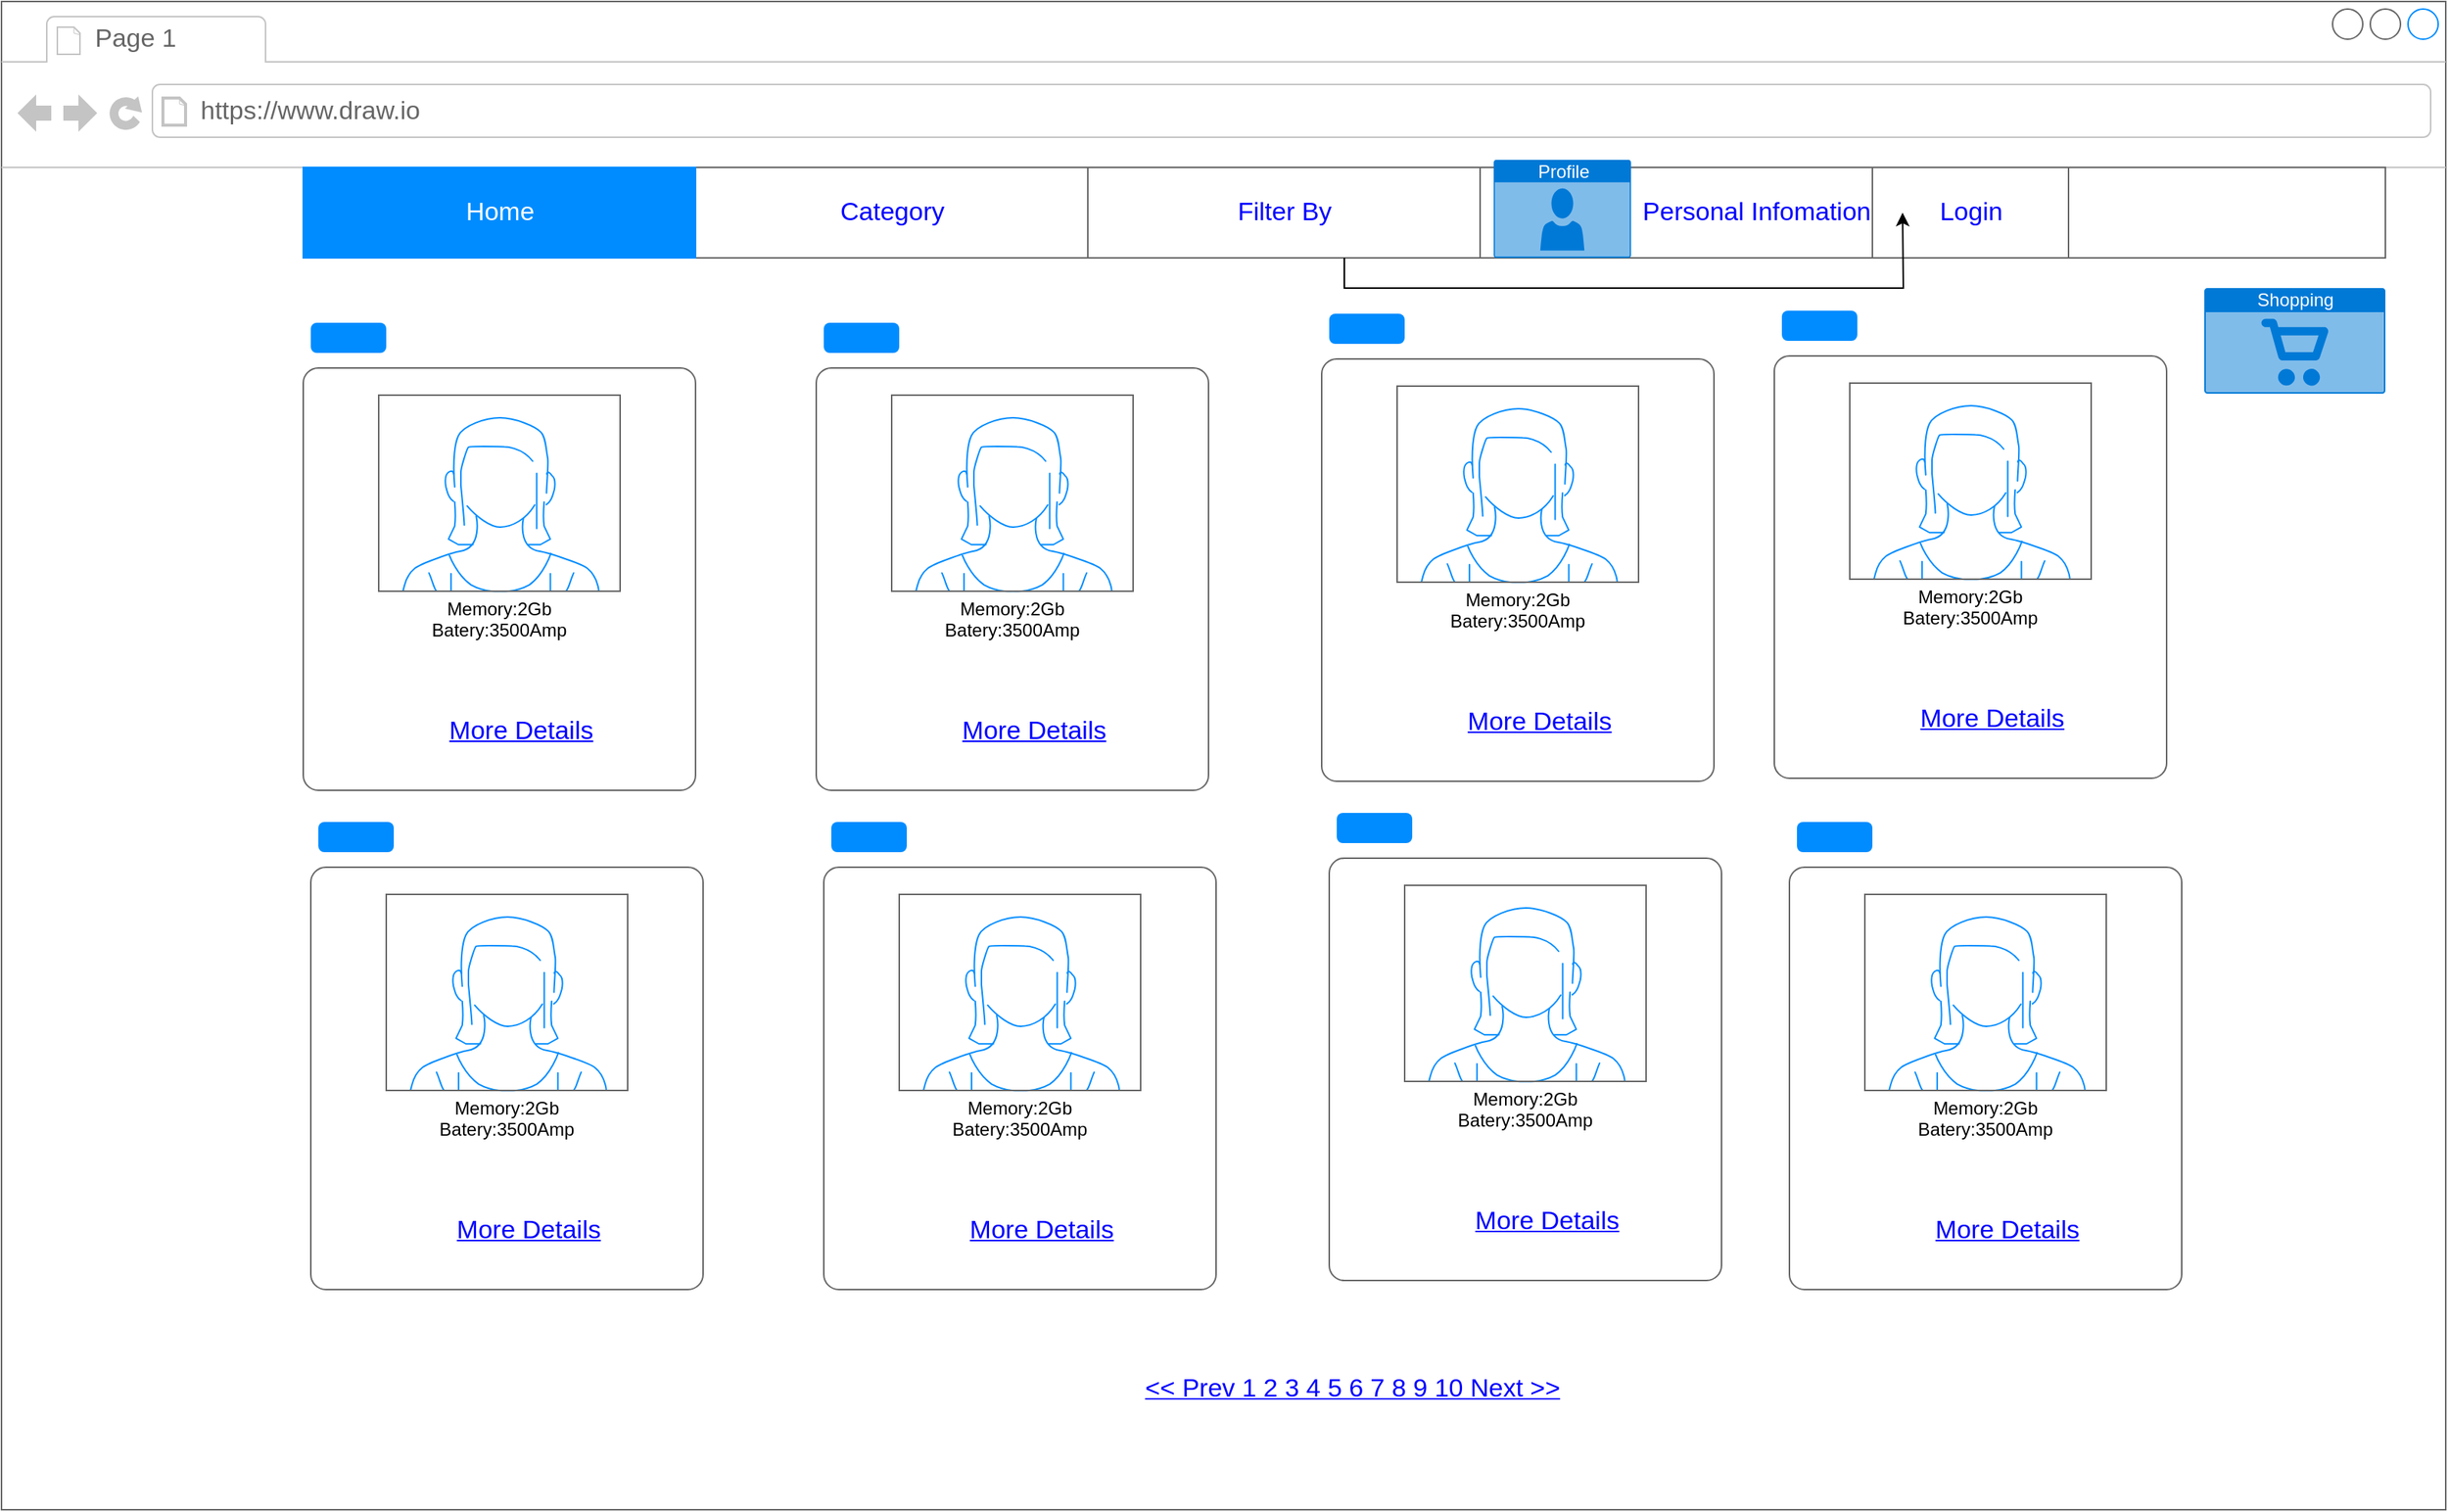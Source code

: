 <mxfile version="11.1.4" type="device"><diagram id="XlabU6uQzQpOTzzucFDB" name="Page-1"><mxGraphModel dx="1734" dy="2162" grid="1" gridSize="10" guides="1" tooltips="1" connect="1" arrows="1" fold="1" page="1" pageScale="1" pageWidth="850" pageHeight="1100" math="0" shadow="0"><root><mxCell id="0"/><mxCell id="1" parent="0"/><mxCell id="XOxTTrAazwjtZgJ53Br8-1" value="" style="strokeWidth=1;shadow=0;dashed=0;align=center;html=1;shape=mxgraph.mockup.containers.browserWindow;rSize=0;fillColor=#ffffff;strokeColor=#666666;strokeColor2=#008cff;strokeColor3=#c4c4c4;mainText=,;recursiveResize=0;" vertex="1" parent="1"><mxGeometry x="140" y="-100" width="1620" height="1000" as="geometry"/></mxCell><mxCell id="XOxTTrAazwjtZgJ53Br8-2" value="Page 1" style="strokeWidth=1;shadow=0;dashed=0;align=center;html=1;shape=mxgraph.mockup.containers.anchor;fontSize=17;fontColor=#666666;align=left;" vertex="1" parent="XOxTTrAazwjtZgJ53Br8-1"><mxGeometry x="60" y="12" width="110" height="26" as="geometry"/></mxCell><mxCell id="XOxTTrAazwjtZgJ53Br8-3" value="https://www.draw.io" style="strokeWidth=1;shadow=0;dashed=0;align=center;html=1;shape=mxgraph.mockup.containers.anchor;rSize=0;fontSize=17;fontColor=#666666;align=left;" vertex="1" parent="XOxTTrAazwjtZgJ53Br8-1"><mxGeometry x="130" y="60" width="250" height="26" as="geometry"/></mxCell><mxCell id="XOxTTrAazwjtZgJ53Br8-4" value="" style="strokeWidth=1;shadow=0;dashed=0;align=center;html=1;shape=mxgraph.mockup.text.rrect;rSize=0;fillColor=#ffffff;strokeColor=#666666;" vertex="1" parent="XOxTTrAazwjtZgJ53Br8-1"><mxGeometry x="200" y="110" width="1380" height="60" as="geometry"/></mxCell><mxCell id="XOxTTrAazwjtZgJ53Br8-5" value="Category" style="strokeColor=inherit;fillColor=inherit;gradientColor=inherit;strokeWidth=1;shadow=0;dashed=0;align=center;html=1;shape=mxgraph.mockup.text.rrect;rSize=0;fontSize=17;fontColor=#0000ff;" vertex="1" parent="XOxTTrAazwjtZgJ53Br8-4"><mxGeometry x="260" width="260" height="60" as="geometry"/></mxCell><mxCell id="XOxTTrAazwjtZgJ53Br8-6" value="Filter By" style="strokeColor=inherit;fillColor=inherit;gradientColor=inherit;strokeWidth=1;shadow=0;dashed=0;align=center;html=1;shape=mxgraph.mockup.text.rrect;rSize=0;fontSize=17;fontColor=#0000ff;" vertex="1" parent="XOxTTrAazwjtZgJ53Br8-4"><mxGeometry x="520" width="260" height="60" as="geometry"/></mxCell><mxCell id="XOxTTrAazwjtZgJ53Br8-7" value="Personal Infomation" style="strokeColor=inherit;fillColor=inherit;gradientColor=inherit;strokeWidth=1;shadow=0;dashed=0;align=right;html=1;shape=mxgraph.mockup.text.rrect;rSize=0;fontSize=17;fontColor=#0000ff;" vertex="1" parent="XOxTTrAazwjtZgJ53Br8-4"><mxGeometry x="780" width="260" height="60" as="geometry"/></mxCell><mxCell id="XOxTTrAazwjtZgJ53Br8-48" value="Login" style="strokeColor=inherit;fillColor=inherit;gradientColor=inherit;strokeWidth=1;shadow=0;dashed=0;align=center;html=1;shape=mxgraph.mockup.text.rrect;rSize=0;fontSize=17;fontColor=#0000ff;" vertex="1" parent="XOxTTrAazwjtZgJ53Br8-4"><mxGeometry x="1040" width="130" height="60" as="geometry"/></mxCell><mxCell id="XOxTTrAazwjtZgJ53Br8-8" value="Home" style="strokeWidth=1;shadow=0;dashed=0;align=center;html=1;shape=mxgraph.mockup.text.rrect;rSize=0;fontSize=17;fontColor=#ffffff;fillColor=#008cff;strokeColor=#008cff;" vertex="1" parent="XOxTTrAazwjtZgJ53Br8-4"><mxGeometry width="260" height="60" as="geometry"/></mxCell><mxCell id="XOxTTrAazwjtZgJ53Br8-51" value="" style="edgeStyle=orthogonalEdgeStyle;rounded=0;orthogonalLoop=1;jettySize=auto;html=1;" edge="1" parent="XOxTTrAazwjtZgJ53Br8-4" source="XOxTTrAazwjtZgJ53Br8-4"><mxGeometry relative="1" as="geometry"><mxPoint x="1060" y="30" as="targetPoint"/></mxGeometry></mxCell><mxCell id="XOxTTrAazwjtZgJ53Br8-30" value="" style="group" vertex="1" connectable="0" parent="XOxTTrAazwjtZgJ53Br8-1"><mxGeometry x="200" y="227" width="935" height="296" as="geometry"/></mxCell><mxCell id="XOxTTrAazwjtZgJ53Br8-14" value="" style="shape=mxgraph.mockup.containers.marginRect;rectMarginTop=10;strokeColor=#666666;fillColor=#ffffff;strokeWidth=1;dashed=0;rounded=1;arcSize=5;recursiveResize=0;" vertex="1" parent="XOxTTrAazwjtZgJ53Br8-30"><mxGeometry y="6" width="260" height="290" as="geometry"/></mxCell><mxCell id="XOxTTrAazwjtZgJ53Br8-15" value="" style="shape=rect;strokeColor=none;fillColor=#008cff;strokeWidth=1;dashed=0;rounded=1;arcSize=20;fontColor=#ffffff;fontSize=17;spacing=2;spacingTop=-2;align=left;autosize=1;spacingLeft=4;resizeWidth=0;resizeHeight=0;perimeter=none;" vertex="1" parent="XOxTTrAazwjtZgJ53Br8-14"><mxGeometry x="5" y="-20" width="50" height="20" as="geometry"/></mxCell><mxCell id="XOxTTrAazwjtZgJ53Br8-11" value="" style="verticalLabelPosition=bottom;shadow=0;dashed=0;align=center;html=1;verticalAlign=top;strokeWidth=1;shape=mxgraph.mockup.containers.userFemale;strokeColor=#666666;strokeColor2=#008cff;fillColor=#ffffff;" vertex="1" parent="XOxTTrAazwjtZgJ53Br8-14"><mxGeometry x="50" y="28" width="160" height="130" as="geometry"/></mxCell><mxCell id="XOxTTrAazwjtZgJ53Br8-16" value="More Details" style="shape=rectangle;strokeColor=none;fillColor=none;linkText=;fontSize=17;fontColor=#0000ff;fontStyle=4;html=1;align=center;" vertex="1" parent="XOxTTrAazwjtZgJ53Br8-14"><mxGeometry x="84" y="236" width="120" height="30" as="geometry"/></mxCell><mxCell id="XOxTTrAazwjtZgJ53Br8-17" value="Memory:2Gb&lt;br&gt;Batery:3500Amp" style="text;spacingTop=-5;fillColor=#ffffff;whiteSpace=wrap;html=1;align=center;fontSize=12;fontFamily=Helvetica;fillColor=none;strokeColor=none;" vertex="1" parent="XOxTTrAazwjtZgJ53Br8-14"><mxGeometry x="5" y="161" width="250" height="90" as="geometry"/></mxCell><mxCell id="XOxTTrAazwjtZgJ53Br8-18" value="" style="shape=mxgraph.mockup.containers.marginRect;rectMarginTop=10;strokeColor=#666666;fillColor=#ffffff;strokeWidth=1;dashed=0;rounded=1;arcSize=5;recursiveResize=0;" vertex="1" parent="XOxTTrAazwjtZgJ53Br8-30"><mxGeometry x="340" y="6" width="260" height="290" as="geometry"/></mxCell><mxCell id="XOxTTrAazwjtZgJ53Br8-19" value="" style="shape=rect;strokeColor=none;fillColor=#008cff;strokeWidth=1;dashed=0;rounded=1;arcSize=20;fontColor=#ffffff;fontSize=17;spacing=2;spacingTop=-2;align=left;autosize=1;spacingLeft=4;resizeWidth=0;resizeHeight=0;perimeter=none;" vertex="1" parent="XOxTTrAazwjtZgJ53Br8-18"><mxGeometry x="5" y="-20" width="50" height="20" as="geometry"/></mxCell><mxCell id="XOxTTrAazwjtZgJ53Br8-20" value="" style="verticalLabelPosition=bottom;shadow=0;dashed=0;align=center;html=1;verticalAlign=top;strokeWidth=1;shape=mxgraph.mockup.containers.userFemale;strokeColor=#666666;strokeColor2=#008cff;fillColor=#ffffff;" vertex="1" parent="XOxTTrAazwjtZgJ53Br8-18"><mxGeometry x="50" y="28" width="160" height="130" as="geometry"/></mxCell><mxCell id="XOxTTrAazwjtZgJ53Br8-21" value="More Details" style="shape=rectangle;strokeColor=none;fillColor=none;linkText=;fontSize=17;fontColor=#0000ff;fontStyle=4;html=1;align=center;" vertex="1" parent="XOxTTrAazwjtZgJ53Br8-18"><mxGeometry x="84" y="236" width="120" height="30" as="geometry"/></mxCell><mxCell id="XOxTTrAazwjtZgJ53Br8-22" value="Memory:2Gb&lt;br&gt;Batery:3500Amp" style="text;spacingTop=-5;fillColor=#ffffff;whiteSpace=wrap;html=1;align=center;fontSize=12;fontFamily=Helvetica;fillColor=none;strokeColor=none;" vertex="1" parent="XOxTTrAazwjtZgJ53Br8-18"><mxGeometry x="5" y="161" width="250" height="90" as="geometry"/></mxCell><mxCell id="XOxTTrAazwjtZgJ53Br8-23" value="" style="shape=mxgraph.mockup.containers.marginRect;rectMarginTop=10;strokeColor=#666666;fillColor=#ffffff;strokeWidth=1;dashed=0;rounded=1;arcSize=5;recursiveResize=0;" vertex="1" parent="XOxTTrAazwjtZgJ53Br8-30"><mxGeometry x="675" width="260" height="290" as="geometry"/></mxCell><mxCell id="XOxTTrAazwjtZgJ53Br8-24" value="" style="shape=rect;strokeColor=none;fillColor=#008cff;strokeWidth=1;dashed=0;rounded=1;arcSize=20;fontColor=#ffffff;fontSize=17;spacing=2;spacingTop=-2;align=left;autosize=1;spacingLeft=4;resizeWidth=0;resizeHeight=0;perimeter=none;" vertex="1" parent="XOxTTrAazwjtZgJ53Br8-23"><mxGeometry x="5" y="-20" width="50" height="20" as="geometry"/></mxCell><mxCell id="XOxTTrAazwjtZgJ53Br8-25" value="" style="verticalLabelPosition=bottom;shadow=0;dashed=0;align=center;html=1;verticalAlign=top;strokeWidth=1;shape=mxgraph.mockup.containers.userFemale;strokeColor=#666666;strokeColor2=#008cff;fillColor=#ffffff;" vertex="1" parent="XOxTTrAazwjtZgJ53Br8-23"><mxGeometry x="50" y="28" width="160" height="130" as="geometry"/></mxCell><mxCell id="XOxTTrAazwjtZgJ53Br8-26" value="More Details" style="shape=rectangle;strokeColor=none;fillColor=none;linkText=;fontSize=17;fontColor=#0000ff;fontStyle=4;html=1;align=center;" vertex="1" parent="XOxTTrAazwjtZgJ53Br8-23"><mxGeometry x="84" y="236" width="120" height="30" as="geometry"/></mxCell><mxCell id="XOxTTrAazwjtZgJ53Br8-27" value="Memory:2Gb&lt;br&gt;Batery:3500Amp" style="text;spacingTop=-5;fillColor=#ffffff;whiteSpace=wrap;html=1;align=center;fontSize=12;fontFamily=Helvetica;fillColor=none;strokeColor=none;" vertex="1" parent="XOxTTrAazwjtZgJ53Br8-23"><mxGeometry x="5" y="161" width="250" height="90" as="geometry"/></mxCell><mxCell id="XOxTTrAazwjtZgJ53Br8-47" value="&lt;&lt; Prev 1 2 3 4 5 6 7 8 9 10 Next &gt;&gt;" style="strokeWidth=1;shadow=0;dashed=0;align=center;html=1;shape=mxgraph.mockup.navigation.pagination;linkText=;fontSize=17;fontColor=#0000ff;fontStyle=4;" vertex="1" parent="XOxTTrAazwjtZgJ53Br8-1"><mxGeometry x="720" y="905" width="350" height="30" as="geometry"/></mxCell><mxCell id="XOxTTrAazwjtZgJ53Br8-32" value="" style="shape=mxgraph.mockup.containers.marginRect;rectMarginTop=10;strokeColor=#666666;fillColor=#ffffff;strokeWidth=1;dashed=0;rounded=1;arcSize=5;recursiveResize=0;" vertex="1" parent="XOxTTrAazwjtZgJ53Br8-1"><mxGeometry x="205" y="564" width="260" height="290" as="geometry"/></mxCell><mxCell id="XOxTTrAazwjtZgJ53Br8-33" value="" style="shape=rect;strokeColor=none;fillColor=#008cff;strokeWidth=1;dashed=0;rounded=1;arcSize=20;fontColor=#ffffff;fontSize=17;spacing=2;spacingTop=-2;align=left;autosize=1;spacingLeft=4;resizeWidth=0;resizeHeight=0;perimeter=none;" vertex="1" parent="XOxTTrAazwjtZgJ53Br8-32"><mxGeometry x="5" y="-20" width="50" height="20" as="geometry"/></mxCell><mxCell id="XOxTTrAazwjtZgJ53Br8-34" value="" style="verticalLabelPosition=bottom;shadow=0;dashed=0;align=center;html=1;verticalAlign=top;strokeWidth=1;shape=mxgraph.mockup.containers.userFemale;strokeColor=#666666;strokeColor2=#008cff;fillColor=#ffffff;" vertex="1" parent="XOxTTrAazwjtZgJ53Br8-32"><mxGeometry x="50" y="28" width="160" height="130" as="geometry"/></mxCell><mxCell id="XOxTTrAazwjtZgJ53Br8-35" value="More Details" style="shape=rectangle;strokeColor=none;fillColor=none;linkText=;fontSize=17;fontColor=#0000ff;fontStyle=4;html=1;align=center;" vertex="1" parent="XOxTTrAazwjtZgJ53Br8-32"><mxGeometry x="84" y="236" width="120" height="30" as="geometry"/></mxCell><mxCell id="XOxTTrAazwjtZgJ53Br8-36" value="Memory:2Gb&lt;br&gt;Batery:3500Amp" style="text;spacingTop=-5;fillColor=#ffffff;whiteSpace=wrap;html=1;align=center;fontSize=12;fontFamily=Helvetica;fillColor=none;strokeColor=none;" vertex="1" parent="XOxTTrAazwjtZgJ53Br8-32"><mxGeometry x="5" y="161" width="250" height="90" as="geometry"/></mxCell><mxCell id="XOxTTrAazwjtZgJ53Br8-37" value="" style="shape=mxgraph.mockup.containers.marginRect;rectMarginTop=10;strokeColor=#666666;fillColor=#ffffff;strokeWidth=1;dashed=0;rounded=1;arcSize=5;recursiveResize=0;" vertex="1" parent="XOxTTrAazwjtZgJ53Br8-1"><mxGeometry x="545" y="564" width="260" height="290" as="geometry"/></mxCell><mxCell id="XOxTTrAazwjtZgJ53Br8-38" value="" style="shape=rect;strokeColor=none;fillColor=#008cff;strokeWidth=1;dashed=0;rounded=1;arcSize=20;fontColor=#ffffff;fontSize=17;spacing=2;spacingTop=-2;align=left;autosize=1;spacingLeft=4;resizeWidth=0;resizeHeight=0;perimeter=none;" vertex="1" parent="XOxTTrAazwjtZgJ53Br8-37"><mxGeometry x="5" y="-20" width="50" height="20" as="geometry"/></mxCell><mxCell id="XOxTTrAazwjtZgJ53Br8-39" value="" style="verticalLabelPosition=bottom;shadow=0;dashed=0;align=center;html=1;verticalAlign=top;strokeWidth=1;shape=mxgraph.mockup.containers.userFemale;strokeColor=#666666;strokeColor2=#008cff;fillColor=#ffffff;" vertex="1" parent="XOxTTrAazwjtZgJ53Br8-37"><mxGeometry x="50" y="28" width="160" height="130" as="geometry"/></mxCell><mxCell id="XOxTTrAazwjtZgJ53Br8-40" value="More Details" style="shape=rectangle;strokeColor=none;fillColor=none;linkText=;fontSize=17;fontColor=#0000ff;fontStyle=4;html=1;align=center;" vertex="1" parent="XOxTTrAazwjtZgJ53Br8-37"><mxGeometry x="84" y="236" width="120" height="30" as="geometry"/></mxCell><mxCell id="XOxTTrAazwjtZgJ53Br8-41" value="Memory:2Gb&lt;br&gt;Batery:3500Amp" style="text;spacingTop=-5;fillColor=#ffffff;whiteSpace=wrap;html=1;align=center;fontSize=12;fontFamily=Helvetica;fillColor=none;strokeColor=none;" vertex="1" parent="XOxTTrAazwjtZgJ53Br8-37"><mxGeometry x="5" y="161" width="250" height="90" as="geometry"/></mxCell><mxCell id="XOxTTrAazwjtZgJ53Br8-42" value="" style="shape=mxgraph.mockup.containers.marginRect;rectMarginTop=10;strokeColor=#666666;fillColor=#ffffff;strokeWidth=1;dashed=0;rounded=1;arcSize=5;recursiveResize=0;" vertex="1" parent="XOxTTrAazwjtZgJ53Br8-1"><mxGeometry x="880" y="558" width="260" height="290" as="geometry"/></mxCell><mxCell id="XOxTTrAazwjtZgJ53Br8-43" value="" style="shape=rect;strokeColor=none;fillColor=#008cff;strokeWidth=1;dashed=0;rounded=1;arcSize=20;fontColor=#ffffff;fontSize=17;spacing=2;spacingTop=-2;align=left;autosize=1;spacingLeft=4;resizeWidth=0;resizeHeight=0;perimeter=none;" vertex="1" parent="XOxTTrAazwjtZgJ53Br8-42"><mxGeometry x="5" y="-20" width="50" height="20" as="geometry"/></mxCell><mxCell id="XOxTTrAazwjtZgJ53Br8-44" value="" style="verticalLabelPosition=bottom;shadow=0;dashed=0;align=center;html=1;verticalAlign=top;strokeWidth=1;shape=mxgraph.mockup.containers.userFemale;strokeColor=#666666;strokeColor2=#008cff;fillColor=#ffffff;" vertex="1" parent="XOxTTrAazwjtZgJ53Br8-42"><mxGeometry x="50" y="28" width="160" height="130" as="geometry"/></mxCell><mxCell id="XOxTTrAazwjtZgJ53Br8-45" value="More Details" style="shape=rectangle;strokeColor=none;fillColor=none;linkText=;fontSize=17;fontColor=#0000ff;fontStyle=4;html=1;align=center;" vertex="1" parent="XOxTTrAazwjtZgJ53Br8-42"><mxGeometry x="84" y="236" width="120" height="30" as="geometry"/></mxCell><mxCell id="XOxTTrAazwjtZgJ53Br8-46" value="Memory:2Gb&lt;br&gt;Batery:3500Amp" style="text;spacingTop=-5;fillColor=#ffffff;whiteSpace=wrap;html=1;align=center;fontSize=12;fontFamily=Helvetica;fillColor=none;strokeColor=none;" vertex="1" parent="XOxTTrAazwjtZgJ53Br8-42"><mxGeometry x="5" y="161" width="250" height="90" as="geometry"/></mxCell><mxCell id="XOxTTrAazwjtZgJ53Br8-52" value="" style="shape=mxgraph.mockup.containers.marginRect;rectMarginTop=10;strokeColor=#666666;fillColor=#ffffff;strokeWidth=1;dashed=0;rounded=1;arcSize=5;recursiveResize=0;" vertex="1" parent="XOxTTrAazwjtZgJ53Br8-1"><mxGeometry x="1175" y="225" width="260" height="290" as="geometry"/></mxCell><mxCell id="XOxTTrAazwjtZgJ53Br8-53" value="" style="shape=rect;strokeColor=none;fillColor=#008cff;strokeWidth=1;dashed=0;rounded=1;arcSize=20;fontColor=#ffffff;fontSize=17;spacing=2;spacingTop=-2;align=left;autosize=1;spacingLeft=4;resizeWidth=0;resizeHeight=0;perimeter=none;" vertex="1" parent="XOxTTrAazwjtZgJ53Br8-52"><mxGeometry x="5" y="-20" width="50" height="20" as="geometry"/></mxCell><mxCell id="XOxTTrAazwjtZgJ53Br8-54" value="" style="verticalLabelPosition=bottom;shadow=0;dashed=0;align=center;html=1;verticalAlign=top;strokeWidth=1;shape=mxgraph.mockup.containers.userFemale;strokeColor=#666666;strokeColor2=#008cff;fillColor=#ffffff;" vertex="1" parent="XOxTTrAazwjtZgJ53Br8-52"><mxGeometry x="50" y="28" width="160" height="130" as="geometry"/></mxCell><mxCell id="XOxTTrAazwjtZgJ53Br8-55" value="More Details" style="shape=rectangle;strokeColor=none;fillColor=none;linkText=;fontSize=17;fontColor=#0000ff;fontStyle=4;html=1;align=center;" vertex="1" parent="XOxTTrAazwjtZgJ53Br8-52"><mxGeometry x="84" y="236" width="120" height="30" as="geometry"/></mxCell><mxCell id="XOxTTrAazwjtZgJ53Br8-56" value="Memory:2Gb&lt;br&gt;Batery:3500Amp" style="text;spacingTop=-5;fillColor=#ffffff;whiteSpace=wrap;html=1;align=center;fontSize=12;fontFamily=Helvetica;fillColor=none;strokeColor=none;" vertex="1" parent="XOxTTrAazwjtZgJ53Br8-52"><mxGeometry x="5" y="161" width="250" height="90" as="geometry"/></mxCell><mxCell id="XOxTTrAazwjtZgJ53Br8-58" value="" style="shape=mxgraph.mockup.containers.marginRect;rectMarginTop=10;strokeColor=#666666;fillColor=#ffffff;strokeWidth=1;dashed=0;rounded=1;arcSize=5;recursiveResize=0;" vertex="1" parent="XOxTTrAazwjtZgJ53Br8-1"><mxGeometry x="1185" y="564" width="260" height="290" as="geometry"/></mxCell><mxCell id="XOxTTrAazwjtZgJ53Br8-59" value="" style="shape=rect;strokeColor=none;fillColor=#008cff;strokeWidth=1;dashed=0;rounded=1;arcSize=20;fontColor=#ffffff;fontSize=17;spacing=2;spacingTop=-2;align=left;autosize=1;spacingLeft=4;resizeWidth=0;resizeHeight=0;perimeter=none;" vertex="1" parent="XOxTTrAazwjtZgJ53Br8-58"><mxGeometry x="5" y="-20" width="50" height="20" as="geometry"/></mxCell><mxCell id="XOxTTrAazwjtZgJ53Br8-60" value="" style="verticalLabelPosition=bottom;shadow=0;dashed=0;align=center;html=1;verticalAlign=top;strokeWidth=1;shape=mxgraph.mockup.containers.userFemale;strokeColor=#666666;strokeColor2=#008cff;fillColor=#ffffff;" vertex="1" parent="XOxTTrAazwjtZgJ53Br8-58"><mxGeometry x="50" y="28" width="160" height="130" as="geometry"/></mxCell><mxCell id="XOxTTrAazwjtZgJ53Br8-61" value="More Details" style="shape=rectangle;strokeColor=none;fillColor=none;linkText=;fontSize=17;fontColor=#0000ff;fontStyle=4;html=1;align=center;" vertex="1" parent="XOxTTrAazwjtZgJ53Br8-58"><mxGeometry x="84" y="236" width="120" height="30" as="geometry"/></mxCell><mxCell id="XOxTTrAazwjtZgJ53Br8-62" value="Memory:2Gb&lt;br&gt;Batery:3500Amp" style="text;spacingTop=-5;fillColor=#ffffff;whiteSpace=wrap;html=1;align=center;fontSize=12;fontFamily=Helvetica;fillColor=none;strokeColor=none;" vertex="1" parent="XOxTTrAazwjtZgJ53Br8-58"><mxGeometry x="5" y="161" width="250" height="90" as="geometry"/></mxCell><mxCell id="XOxTTrAazwjtZgJ53Br8-63" value="Profile" style="html=1;strokeColor=none;fillColor=#0079D6;labelPosition=center;verticalLabelPosition=middle;verticalAlign=top;align=center;fontSize=12;outlineConnect=0;spacingTop=-6;fontColor=#FFFFFF;shape=mxgraph.sitemap.profile;" vertex="1" parent="XOxTTrAazwjtZgJ53Br8-1"><mxGeometry x="989" y="105" width="91" height="65" as="geometry"/></mxCell><mxCell id="XOxTTrAazwjtZgJ53Br8-64" value="Shopping" style="html=1;strokeColor=none;fillColor=#0079D6;labelPosition=center;verticalLabelPosition=middle;verticalAlign=top;align=center;fontSize=12;outlineConnect=0;spacingTop=-6;fontColor=#FFFFFF;shape=mxgraph.sitemap.shopping;" vertex="1" parent="XOxTTrAazwjtZgJ53Br8-1"><mxGeometry x="1460" y="190" width="120" height="70" as="geometry"/></mxCell></root></mxGraphModel></diagram></mxfile>